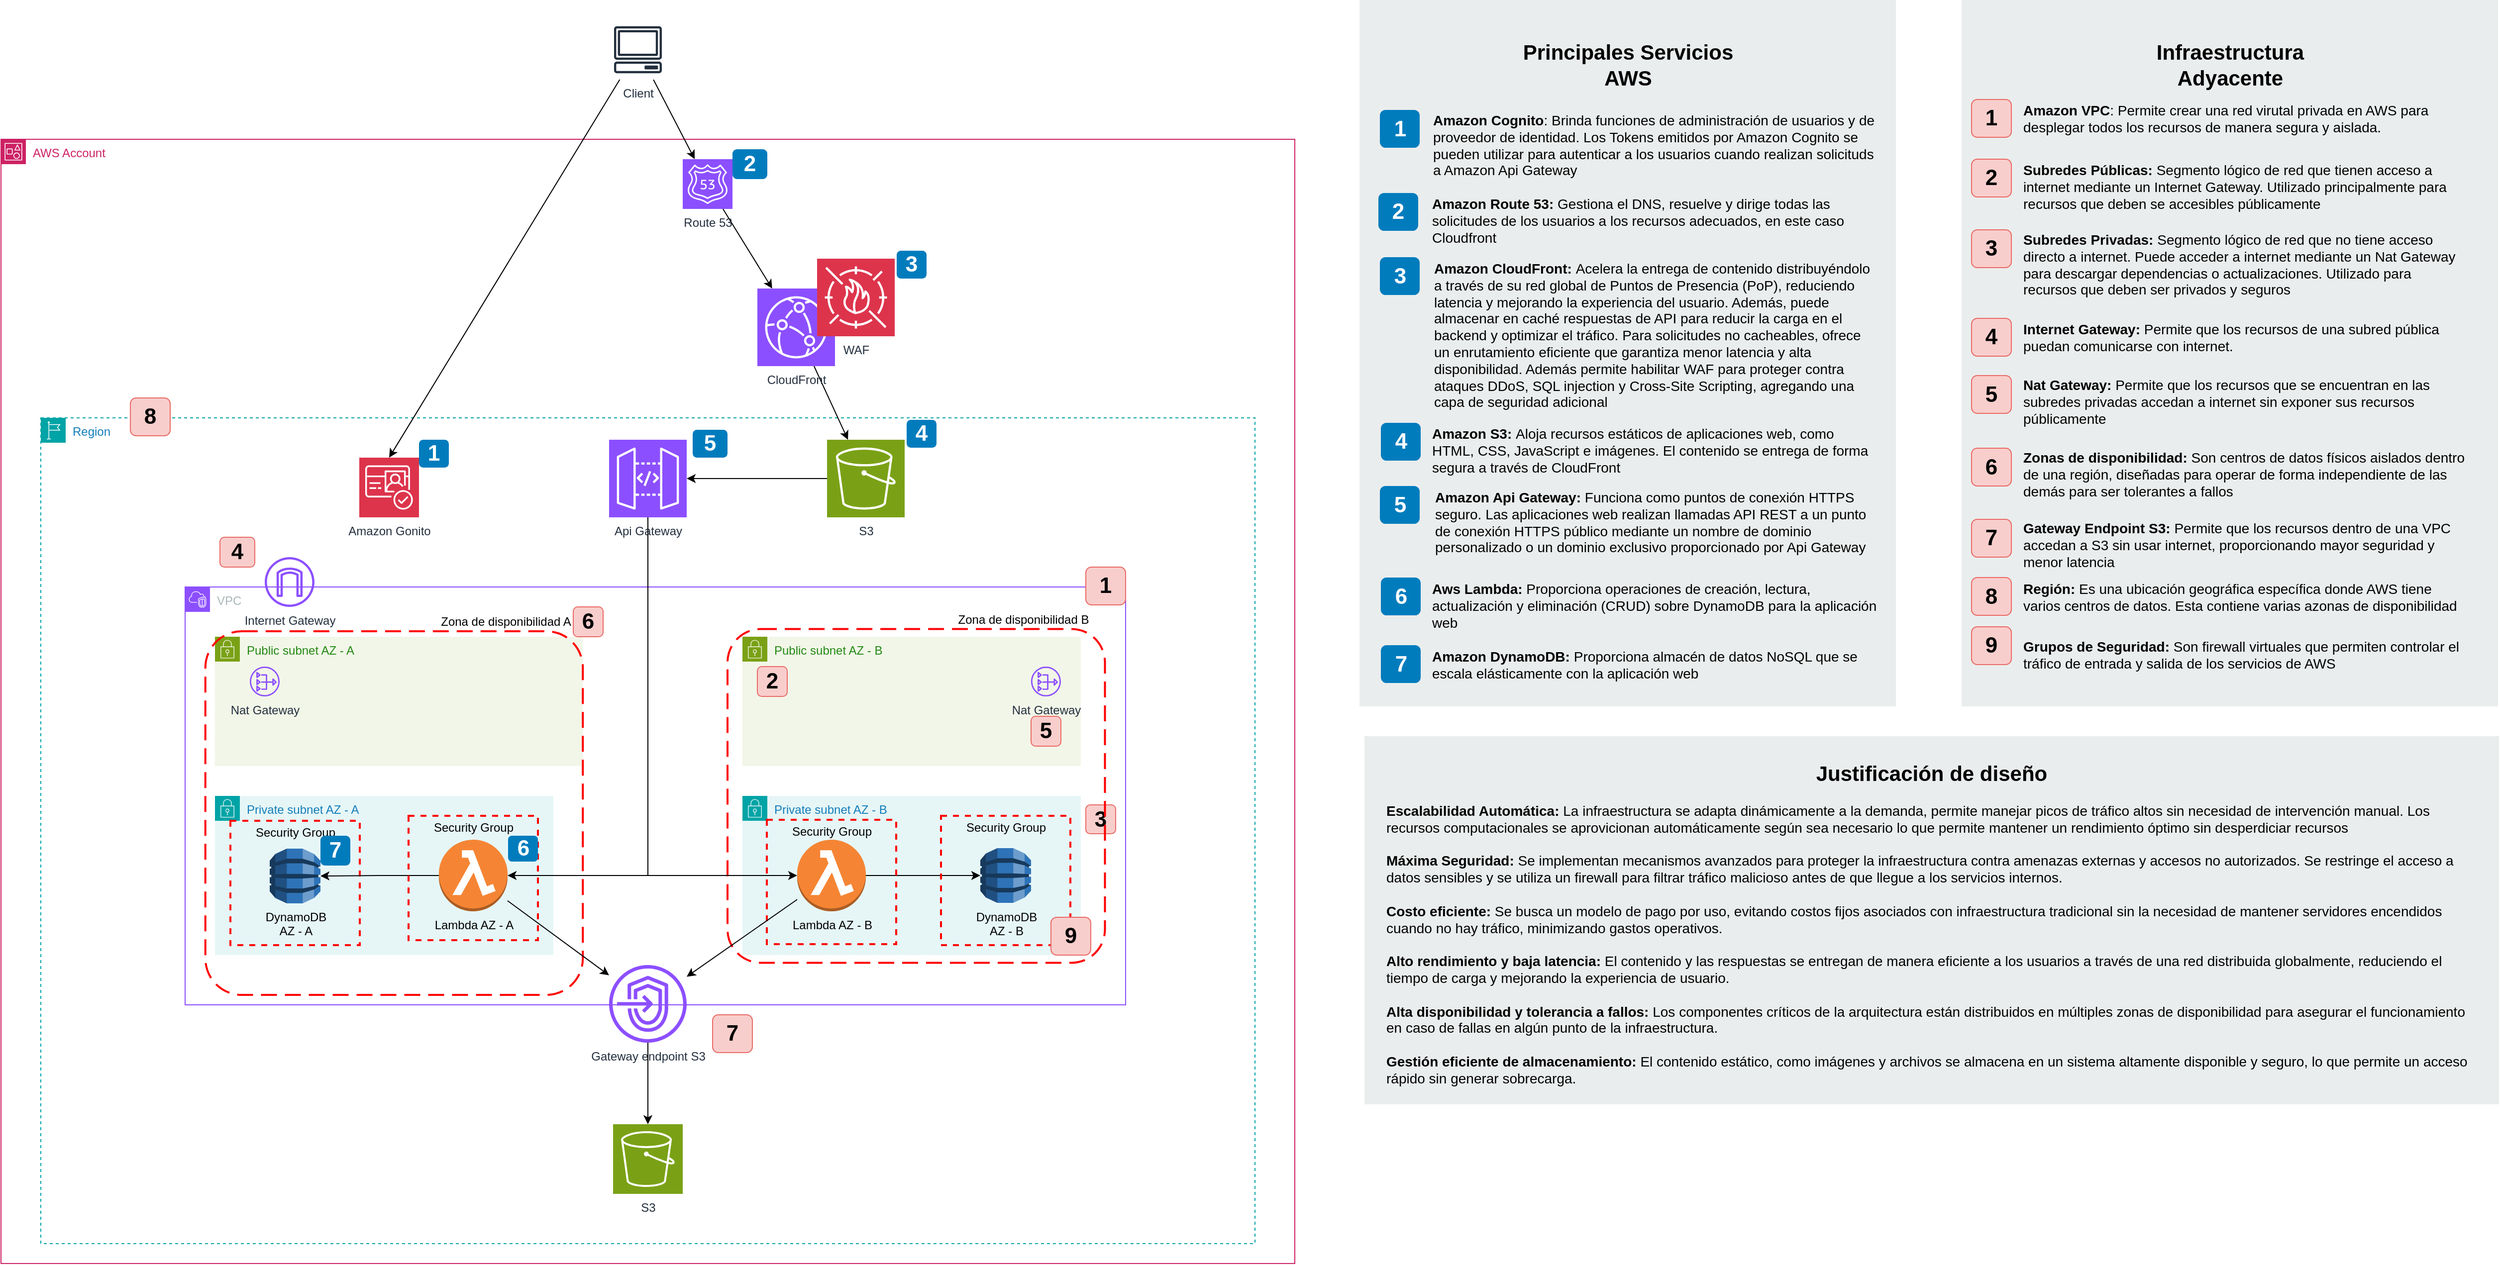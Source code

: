 <mxfile version="25.0.2">
  <diagram id="Ht1M8jgEwFfnCIfOTk4-" name="Arquitectura serveless">
    <mxGraphModel dx="3776" dy="2347" grid="1" gridSize="10" guides="1" tooltips="1" connect="1" arrows="1" fold="1" page="1" pageScale="1" pageWidth="1169" pageHeight="827" math="0" shadow="0">
      <root>
        <mxCell id="0" />
        <mxCell id="1" parent="0" />
        <mxCell id="gTBGRwlLfULxjtQz87Wl-1" value="AWS Account" style="points=[[0,0],[0.25,0],[0.5,0],[0.75,0],[1,0],[1,0.25],[1,0.5],[1,0.75],[1,1],[0.75,1],[0.5,1],[0.25,1],[0,1],[0,0.75],[0,0.5],[0,0.25]];outlineConnect=0;gradientColor=none;html=1;whiteSpace=wrap;fontSize=12;fontStyle=0;container=1;pointerEvents=0;collapsible=0;recursiveResize=0;shape=mxgraph.aws4.group;grIcon=mxgraph.aws4.group_account;strokeColor=#CD2264;fillColor=none;verticalAlign=top;align=left;spacingLeft=30;fontColor=#CD2264;dashed=0;" parent="1" vertex="1">
          <mxGeometry x="-150" y="-270" width="1300" height="1130" as="geometry" />
        </mxCell>
        <mxCell id="gTBGRwlLfULxjtQz87Wl-15" value="Region" style="points=[[0,0],[0.25,0],[0.5,0],[0.75,0],[1,0],[1,0.25],[1,0.5],[1,0.75],[1,1],[0.75,1],[0.5,1],[0.25,1],[0,1],[0,0.75],[0,0.5],[0,0.25]];outlineConnect=0;gradientColor=none;html=1;whiteSpace=wrap;fontSize=12;fontStyle=0;container=1;pointerEvents=0;collapsible=0;recursiveResize=0;shape=mxgraph.aws4.group;grIcon=mxgraph.aws4.group_region;strokeColor=#00A4A6;fillColor=none;verticalAlign=top;align=left;spacingLeft=30;fontColor=#147EBA;dashed=1;" parent="gTBGRwlLfULxjtQz87Wl-1" vertex="1">
          <mxGeometry x="40" y="280" width="1220" height="830" as="geometry" />
        </mxCell>
        <mxCell id="gTBGRwlLfULxjtQz87Wl-13" value="Amazon Gonito" style="sketch=0;points=[[0,0,0],[0.25,0,0],[0.5,0,0],[0.75,0,0],[1,0,0],[0,1,0],[0.25,1,0],[0.5,1,0],[0.75,1,0],[1,1,0],[0,0.25,0],[0,0.5,0],[0,0.75,0],[1,0.25,0],[1,0.5,0],[1,0.75,0]];outlineConnect=0;fontColor=#232F3E;fillColor=#DD344C;strokeColor=#ffffff;dashed=0;verticalLabelPosition=bottom;verticalAlign=top;align=center;html=1;fontSize=12;fontStyle=0;aspect=fixed;shape=mxgraph.aws4.resourceIcon;resIcon=mxgraph.aws4.cognito;" parent="gTBGRwlLfULxjtQz87Wl-15" vertex="1">
          <mxGeometry x="320" y="40" width="60" height="60" as="geometry" />
        </mxCell>
        <mxCell id="gTBGRwlLfULxjtQz87Wl-22" style="edgeStyle=orthogonalEdgeStyle;rounded=0;orthogonalLoop=1;jettySize=auto;html=1;" parent="gTBGRwlLfULxjtQz87Wl-15" edge="1">
          <mxGeometry relative="1" as="geometry">
            <mxPoint x="420" y="325.5" as="sourcePoint" />
          </mxGeometry>
        </mxCell>
        <mxCell id="gTBGRwlLfULxjtQz87Wl-2" value="VPC" style="points=[[0,0],[0.25,0],[0.5,0],[0.75,0],[1,0],[1,0.25],[1,0.5],[1,0.75],[1,1],[0.75,1],[0.5,1],[0.25,1],[0,1],[0,0.75],[0,0.5],[0,0.25]];outlineConnect=0;gradientColor=none;html=1;whiteSpace=wrap;fontSize=12;fontStyle=0;container=1;pointerEvents=0;collapsible=0;recursiveResize=0;shape=mxgraph.aws4.group;grIcon=mxgraph.aws4.group_vpc2;strokeColor=#8C4FFF;fillColor=none;verticalAlign=top;align=left;spacingLeft=30;fontColor=#AAB7B8;dashed=0;" parent="gTBGRwlLfULxjtQz87Wl-15" vertex="1">
          <mxGeometry x="145" y="170" width="945" height="420" as="geometry" />
        </mxCell>
        <mxCell id="gTBGRwlLfULxjtQz87Wl-3" value="Public subnet AZ - A" style="points=[[0,0],[0.25,0],[0.5,0],[0.75,0],[1,0],[1,0.25],[1,0.5],[1,0.75],[1,1],[0.75,1],[0.5,1],[0.25,1],[0,1],[0,0.75],[0,0.5],[0,0.25]];outlineConnect=0;gradientColor=none;html=1;whiteSpace=wrap;fontSize=12;fontStyle=0;container=1;pointerEvents=0;collapsible=0;recursiveResize=0;shape=mxgraph.aws4.group;grIcon=mxgraph.aws4.group_security_group;grStroke=0;strokeColor=#7AA116;fillColor=#F2F6E8;verticalAlign=top;align=left;spacingLeft=30;fontColor=#248814;dashed=0;" parent="gTBGRwlLfULxjtQz87Wl-2" vertex="1">
          <mxGeometry x="30" y="50" width="369.62" height="130" as="geometry" />
        </mxCell>
        <mxCell id="9yNrwg1mJdlEHQpiUsS3-84" value="" style="rounded=1;arcSize=10;dashed=1;strokeColor=#ff0000;fillColor=none;gradientColor=none;dashPattern=8 4;strokeWidth=2;" parent="gTBGRwlLfULxjtQz87Wl-3" vertex="1">
          <mxGeometry x="-9.63" y="-5.5" width="379.25" height="365.5" as="geometry" />
        </mxCell>
        <mxCell id="9yNrwg1mJdlEHQpiUsS3-85" value="Zona de disponibilidad A" style="text;html=1;align=center;verticalAlign=middle;whiteSpace=wrap;rounded=0;" parent="gTBGRwlLfULxjtQz87Wl-3" vertex="1">
          <mxGeometry x="225" y="-30" width="135" height="30" as="geometry" />
        </mxCell>
        <mxCell id="gTBGRwlLfULxjtQz87Wl-8" value="Nat Gateway" style="sketch=0;outlineConnect=0;fontColor=#232F3E;gradientColor=none;fillColor=#8C4FFF;strokeColor=none;dashed=0;verticalLabelPosition=bottom;verticalAlign=top;align=center;html=1;fontSize=12;fontStyle=0;aspect=fixed;pointerEvents=1;shape=mxgraph.aws4.nat_gateway;" parent="gTBGRwlLfULxjtQz87Wl-3" vertex="1">
          <mxGeometry x="35" y="30" width="30" height="30" as="geometry" />
        </mxCell>
        <mxCell id="gTBGRwlLfULxjtQz87Wl-4" value="Private subnet AZ - A" style="points=[[0,0],[0.25,0],[0.5,0],[0.75,0],[1,0],[1,0.25],[1,0.5],[1,0.75],[1,1],[0.75,1],[0.5,1],[0.25,1],[0,1],[0,0.75],[0,0.5],[0,0.25]];outlineConnect=0;gradientColor=none;html=1;whiteSpace=wrap;fontSize=12;fontStyle=0;container=1;pointerEvents=0;collapsible=0;recursiveResize=0;shape=mxgraph.aws4.group;grIcon=mxgraph.aws4.group_security_group;grStroke=0;strokeColor=#00A4A6;fillColor=#E6F6F7;verticalAlign=top;align=left;spacingLeft=30;fontColor=#147EBA;dashed=0;" parent="gTBGRwlLfULxjtQz87Wl-2" vertex="1">
          <mxGeometry x="30" y="210" width="340" height="160" as="geometry" />
        </mxCell>
        <mxCell id="9yNrwg1mJdlEHQpiUsS3-36" value="Security Group" style="fontStyle=0;verticalAlign=top;align=center;spacingTop=-2;fillColor=none;rounded=0;whiteSpace=wrap;html=1;strokeColor=#FF0000;strokeWidth=2;dashed=1;container=1;collapsible=0;expand=0;recursiveResize=0;" parent="gTBGRwlLfULxjtQz87Wl-4" vertex="1">
          <mxGeometry x="15.5" y="25" width="130" height="125" as="geometry" />
        </mxCell>
        <mxCell id="9yNrwg1mJdlEHQpiUsS3-34" value="DynamoDB&lt;br&gt;AZ - A" style="outlineConnect=0;dashed=0;verticalLabelPosition=bottom;verticalAlign=top;align=center;html=1;shape=mxgraph.aws3.dynamo_db;fillColor=#2E73B8;gradientColor=none;" parent="9yNrwg1mJdlEHQpiUsS3-36" vertex="1">
          <mxGeometry x="39.5" y="28" width="51" height="55" as="geometry" />
        </mxCell>
        <mxCell id="9yNrwg1mJdlEHQpiUsS3-58" value="7" style="rounded=1;whiteSpace=wrap;html=1;fillColor=#007CBD;strokeColor=none;fontColor=#FFFFFF;fontStyle=1;fontSize=22;labelBackgroundColor=none;" parent="9yNrwg1mJdlEHQpiUsS3-36" vertex="1">
          <mxGeometry x="90.5" y="15" width="30" height="30" as="geometry" />
        </mxCell>
        <mxCell id="9yNrwg1mJdlEHQpiUsS3-41" style="edgeStyle=orthogonalEdgeStyle;rounded=0;orthogonalLoop=1;jettySize=auto;html=1;exitX=0;exitY=0.5;exitDx=0;exitDy=0;exitPerimeter=0;" parent="gTBGRwlLfULxjtQz87Wl-4" source="9yNrwg1mJdlEHQpiUsS3-30" target="9yNrwg1mJdlEHQpiUsS3-34" edge="1">
          <mxGeometry relative="1" as="geometry" />
        </mxCell>
        <mxCell id="9yNrwg1mJdlEHQpiUsS3-37" value="Security Group" style="fontStyle=0;verticalAlign=top;align=center;spacingTop=-2;fillColor=none;rounded=0;whiteSpace=wrap;html=1;strokeColor=#FF0000;strokeWidth=2;dashed=1;container=1;collapsible=0;expand=0;recursiveResize=0;" parent="gTBGRwlLfULxjtQz87Wl-4" vertex="1">
          <mxGeometry x="194.5" y="20" width="130" height="125" as="geometry" />
        </mxCell>
        <mxCell id="9yNrwg1mJdlEHQpiUsS3-57" value="6" style="rounded=1;whiteSpace=wrap;html=1;fillColor=#007CBD;strokeColor=none;fontColor=#FFFFFF;fontStyle=1;fontSize=22;labelBackgroundColor=none;" parent="9yNrwg1mJdlEHQpiUsS3-37" vertex="1">
          <mxGeometry x="100" y="20" width="30" height="26" as="geometry" />
        </mxCell>
        <mxCell id="9yNrwg1mJdlEHQpiUsS3-30" value="Lambda AZ - A" style="outlineConnect=0;dashed=0;verticalLabelPosition=bottom;verticalAlign=top;align=center;html=1;shape=mxgraph.aws3.lambda_function;fillColor=#F58534;gradientColor=none;" parent="gTBGRwlLfULxjtQz87Wl-4" vertex="1">
          <mxGeometry x="225" y="44" width="69" height="72" as="geometry" />
        </mxCell>
        <mxCell id="9yNrwg1mJdlEHQpiUsS3-64" value="1" style="rounded=1;whiteSpace=wrap;html=1;fillColor=#f8cecc;strokeColor=#EA6B66;fontStyle=1;fontSize=22;labelBackgroundColor=none;" parent="gTBGRwlLfULxjtQz87Wl-2" vertex="1">
          <mxGeometry x="905" y="-20" width="40" height="38" as="geometry" />
        </mxCell>
        <mxCell id="9yNrwg1mJdlEHQpiUsS3-80" value="3" style="rounded=1;whiteSpace=wrap;html=1;fillColor=#f8cecc;strokeColor=#EA6B66;fontStyle=1;fontSize=22;labelBackgroundColor=none;" parent="gTBGRwlLfULxjtQz87Wl-2" vertex="1">
          <mxGeometry x="905" y="219" width="30" height="29" as="geometry" />
        </mxCell>
        <mxCell id="9yNrwg1mJdlEHQpiUsS3-86" value="" style="rounded=1;arcSize=10;dashed=1;strokeColor=#ff0000;fillColor=none;gradientColor=none;dashPattern=8 4;strokeWidth=2;" parent="gTBGRwlLfULxjtQz87Wl-2" vertex="1">
          <mxGeometry x="545" y="42.25" width="379.25" height="335.5" as="geometry" />
        </mxCell>
        <mxCell id="9yNrwg1mJdlEHQpiUsS3-88" value="Zona de disponibilidad B" style="text;html=1;align=center;verticalAlign=middle;whiteSpace=wrap;rounded=0;" parent="gTBGRwlLfULxjtQz87Wl-2" vertex="1">
          <mxGeometry x="775" y="18" width="135" height="30" as="geometry" />
        </mxCell>
        <mxCell id="9yNrwg1mJdlEHQpiUsS3-83" value="6" style="rounded=1;whiteSpace=wrap;html=1;fillColor=#f8cecc;strokeColor=#EA6B66;fontStyle=1;fontSize=22;labelBackgroundColor=none;" parent="gTBGRwlLfULxjtQz87Wl-2" vertex="1">
          <mxGeometry x="390" y="20" width="30" height="30" as="geometry" />
        </mxCell>
        <mxCell id="gTBGRwlLfULxjtQz87Wl-5" value="Public subnet AZ - B&amp;nbsp;" style="points=[[0,0],[0.25,0],[0.5,0],[0.75,0],[1,0],[1,0.25],[1,0.5],[1,0.75],[1,1],[0.75,1],[0.5,1],[0.25,1],[0,1],[0,0.75],[0,0.5],[0,0.25]];outlineConnect=0;gradientColor=none;html=1;whiteSpace=wrap;fontSize=12;fontStyle=0;container=1;pointerEvents=0;collapsible=0;recursiveResize=0;shape=mxgraph.aws4.group;grIcon=mxgraph.aws4.group_security_group;grStroke=0;strokeColor=#7AA116;fillColor=#F2F6E8;verticalAlign=top;align=left;spacingLeft=30;fontColor=#248814;dashed=0;" parent="gTBGRwlLfULxjtQz87Wl-15" vertex="1">
          <mxGeometry x="705" y="220" width="340" height="130" as="geometry" />
        </mxCell>
        <mxCell id="gTBGRwlLfULxjtQz87Wl-9" value="Nat Gateway" style="sketch=0;outlineConnect=0;fontColor=#232F3E;gradientColor=none;fillColor=#8C4FFF;strokeColor=none;dashed=0;verticalLabelPosition=bottom;verticalAlign=top;align=center;html=1;fontSize=12;fontStyle=0;aspect=fixed;pointerEvents=1;shape=mxgraph.aws4.nat_gateway;" parent="gTBGRwlLfULxjtQz87Wl-5" vertex="1">
          <mxGeometry x="290" y="30" width="30" height="30" as="geometry" />
        </mxCell>
        <mxCell id="9yNrwg1mJdlEHQpiUsS3-79" value="2" style="rounded=1;whiteSpace=wrap;html=1;fillColor=#f8cecc;strokeColor=#EA6B66;fontStyle=1;fontSize=22;labelBackgroundColor=none;" parent="gTBGRwlLfULxjtQz87Wl-5" vertex="1">
          <mxGeometry x="15" y="30" width="30" height="30" as="geometry" />
        </mxCell>
        <mxCell id="9yNrwg1mJdlEHQpiUsS3-82" value="5" style="rounded=1;whiteSpace=wrap;html=1;fillColor=#f8cecc;strokeColor=#EA6B66;fontStyle=1;fontSize=22;labelBackgroundColor=none;" parent="gTBGRwlLfULxjtQz87Wl-5" vertex="1">
          <mxGeometry x="290" y="80" width="30" height="30" as="geometry" />
        </mxCell>
        <mxCell id="gTBGRwlLfULxjtQz87Wl-10" value="Internet Gateway" style="sketch=0;outlineConnect=0;fontColor=#232F3E;gradientColor=none;fillColor=#8C4FFF;strokeColor=none;dashed=0;verticalLabelPosition=bottom;verticalAlign=top;align=center;html=1;fontSize=12;fontStyle=0;aspect=fixed;pointerEvents=1;shape=mxgraph.aws4.internet_gateway;" parent="gTBGRwlLfULxjtQz87Wl-15" vertex="1">
          <mxGeometry x="225" y="140" width="50" height="50" as="geometry" />
        </mxCell>
        <mxCell id="gTBGRwlLfULxjtQz87Wl-6" value="Private subnet AZ - B" style="points=[[0,0],[0.25,0],[0.5,0],[0.75,0],[1,0],[1,0.25],[1,0.5],[1,0.75],[1,1],[0.75,1],[0.5,1],[0.25,1],[0,1],[0,0.75],[0,0.5],[0,0.25]];outlineConnect=0;gradientColor=none;html=1;whiteSpace=wrap;fontSize=12;fontStyle=0;container=1;pointerEvents=0;collapsible=0;recursiveResize=0;shape=mxgraph.aws4.group;grIcon=mxgraph.aws4.group_security_group;grStroke=0;strokeColor=#00A4A6;fillColor=#E6F6F7;verticalAlign=top;align=left;spacingLeft=30;fontColor=#147EBA;dashed=0;" parent="gTBGRwlLfULxjtQz87Wl-15" vertex="1">
          <mxGeometry x="705" y="380" width="340" height="160" as="geometry" />
        </mxCell>
        <mxCell id="9yNrwg1mJdlEHQpiUsS3-42" style="edgeStyle=orthogonalEdgeStyle;rounded=0;orthogonalLoop=1;jettySize=auto;html=1;exitX=1;exitY=0.5;exitDx=0;exitDy=0;exitPerimeter=0;" parent="gTBGRwlLfULxjtQz87Wl-6" source="9yNrwg1mJdlEHQpiUsS3-31" target="9yNrwg1mJdlEHQpiUsS3-35" edge="1">
          <mxGeometry relative="1" as="geometry" />
        </mxCell>
        <mxCell id="9yNrwg1mJdlEHQpiUsS3-38" value="Security Group" style="fontStyle=0;verticalAlign=top;align=center;spacingTop=-2;fillColor=none;rounded=0;whiteSpace=wrap;html=1;strokeColor=#FF0000;strokeWidth=2;dashed=1;container=1;collapsible=0;expand=0;recursiveResize=0;" parent="gTBGRwlLfULxjtQz87Wl-6" vertex="1">
          <mxGeometry x="24.5" y="24" width="130" height="125" as="geometry" />
        </mxCell>
        <mxCell id="9yNrwg1mJdlEHQpiUsS3-39" value="Security Group" style="fontStyle=0;verticalAlign=top;align=center;spacingTop=-2;fillColor=none;rounded=0;whiteSpace=wrap;html=1;strokeColor=#FF0000;strokeWidth=2;dashed=1;container=1;collapsible=0;expand=0;recursiveResize=0;" parent="gTBGRwlLfULxjtQz87Wl-6" vertex="1">
          <mxGeometry x="199.5" y="20" width="130" height="130" as="geometry" />
        </mxCell>
        <mxCell id="9yNrwg1mJdlEHQpiUsS3-35" value="DynamoDB&lt;br&gt;AZ - B" style="outlineConnect=0;dashed=0;verticalLabelPosition=bottom;verticalAlign=top;align=center;html=1;shape=mxgraph.aws3.dynamo_db;fillColor=#2E73B8;gradientColor=none;" parent="9yNrwg1mJdlEHQpiUsS3-39" vertex="1">
          <mxGeometry x="39.5" y="32.5" width="51" height="55" as="geometry" />
        </mxCell>
        <mxCell id="9yNrwg1mJdlEHQpiUsS3-93" value="9" style="rounded=1;whiteSpace=wrap;html=1;fillColor=#f8cecc;strokeColor=#EA6B66;fontStyle=1;fontSize=22;labelBackgroundColor=none;" parent="9yNrwg1mJdlEHQpiUsS3-39" vertex="1">
          <mxGeometry x="110.5" y="102" width="40" height="38" as="geometry" />
        </mxCell>
        <mxCell id="9yNrwg1mJdlEHQpiUsS3-31" value="Lambda AZ - B" style="outlineConnect=0;dashed=0;verticalLabelPosition=bottom;verticalAlign=top;align=center;html=1;shape=mxgraph.aws3.lambda_function;fillColor=#F58534;gradientColor=none;" parent="gTBGRwlLfULxjtQz87Wl-6" vertex="1">
          <mxGeometry x="55" y="44" width="69" height="72" as="geometry" />
        </mxCell>
        <mxCell id="9yNrwg1mJdlEHQpiUsS3-27" value="S3" style="sketch=0;points=[[0,0,0],[0.25,0,0],[0.5,0,0],[0.75,0,0],[1,0,0],[0,1,0],[0.25,1,0],[0.5,1,0],[0.75,1,0],[1,1,0],[0,0.25,0],[0,0.5,0],[0,0.75,0],[1,0.25,0],[1,0.5,0],[1,0.75,0]];outlineConnect=0;fontColor=#232F3E;fillColor=#7AA116;strokeColor=#ffffff;dashed=0;verticalLabelPosition=bottom;verticalAlign=top;align=center;html=1;fontSize=12;fontStyle=0;aspect=fixed;shape=mxgraph.aws4.resourceIcon;resIcon=mxgraph.aws4.s3;" parent="gTBGRwlLfULxjtQz87Wl-15" vertex="1">
          <mxGeometry x="790" y="22" width="78" height="78" as="geometry" />
        </mxCell>
        <mxCell id="9yNrwg1mJdlEHQpiUsS3-32" style="edgeStyle=orthogonalEdgeStyle;rounded=0;orthogonalLoop=1;jettySize=auto;html=1;" parent="gTBGRwlLfULxjtQz87Wl-15" source="9yNrwg1mJdlEHQpiUsS3-29" target="9yNrwg1mJdlEHQpiUsS3-30" edge="1">
          <mxGeometry relative="1" as="geometry">
            <Array as="points">
              <mxPoint x="610" y="460" />
            </Array>
          </mxGeometry>
        </mxCell>
        <mxCell id="9yNrwg1mJdlEHQpiUsS3-29" value="Api Gateway" style="sketch=0;points=[[0,0,0],[0.25,0,0],[0.5,0,0],[0.75,0,0],[1,0,0],[0,1,0],[0.25,1,0],[0.5,1,0],[0.75,1,0],[1,1,0],[0,0.25,0],[0,0.5,0],[0,0.75,0],[1,0.25,0],[1,0.5,0],[1,0.75,0]];outlineConnect=0;fontColor=#232F3E;fillColor=#8C4FFF;strokeColor=#ffffff;dashed=0;verticalLabelPosition=bottom;verticalAlign=top;align=center;html=1;fontSize=12;fontStyle=0;aspect=fixed;shape=mxgraph.aws4.resourceIcon;resIcon=mxgraph.aws4.api_gateway;" parent="gTBGRwlLfULxjtQz87Wl-15" vertex="1">
          <mxGeometry x="571" y="22" width="78" height="78" as="geometry" />
        </mxCell>
        <mxCell id="9yNrwg1mJdlEHQpiUsS3-33" style="edgeStyle=orthogonalEdgeStyle;rounded=0;orthogonalLoop=1;jettySize=auto;html=1;entryX=0;entryY=0.5;entryDx=0;entryDy=0;entryPerimeter=0;" parent="gTBGRwlLfULxjtQz87Wl-15" source="9yNrwg1mJdlEHQpiUsS3-29" target="9yNrwg1mJdlEHQpiUsS3-31" edge="1">
          <mxGeometry relative="1" as="geometry">
            <Array as="points">
              <mxPoint x="610" y="460" />
            </Array>
          </mxGeometry>
        </mxCell>
        <mxCell id="9yNrwg1mJdlEHQpiUsS3-43" style="edgeStyle=orthogonalEdgeStyle;rounded=0;orthogonalLoop=1;jettySize=auto;html=1;entryX=1;entryY=0.5;entryDx=0;entryDy=0;entryPerimeter=0;" parent="gTBGRwlLfULxjtQz87Wl-15" source="9yNrwg1mJdlEHQpiUsS3-27" target="9yNrwg1mJdlEHQpiUsS3-29" edge="1">
          <mxGeometry relative="1" as="geometry" />
        </mxCell>
        <mxCell id="9yNrwg1mJdlEHQpiUsS3-44" value="S3" style="sketch=0;points=[[0,0,0],[0.25,0,0],[0.5,0,0],[0.75,0,0],[1,0,0],[0,1,0],[0.25,1,0],[0.5,1,0],[0.75,1,0],[1,1,0],[0,0.25,0],[0,0.5,0],[0,0.75,0],[1,0.25,0],[1,0.5,0],[1,0.75,0]];outlineConnect=0;fontColor=#232F3E;fillColor=#7AA116;strokeColor=#ffffff;dashed=0;verticalLabelPosition=bottom;verticalAlign=top;align=center;html=1;fontSize=12;fontStyle=0;aspect=fixed;shape=mxgraph.aws4.resourceIcon;resIcon=mxgraph.aws4.s3;" parent="gTBGRwlLfULxjtQz87Wl-15" vertex="1">
          <mxGeometry x="575" y="710" width="70" height="70" as="geometry" />
        </mxCell>
        <mxCell id="9yNrwg1mJdlEHQpiUsS3-46" value="Gateway endpoint S3" style="sketch=0;outlineConnect=0;fontColor=#232F3E;gradientColor=none;fillColor=#8C4FFF;strokeColor=none;dashed=0;verticalLabelPosition=bottom;verticalAlign=top;align=center;html=1;fontSize=12;fontStyle=0;aspect=fixed;pointerEvents=1;shape=mxgraph.aws4.endpoints;" parent="gTBGRwlLfULxjtQz87Wl-15" vertex="1">
          <mxGeometry x="571" y="550" width="78" height="78" as="geometry" />
        </mxCell>
        <mxCell id="9yNrwg1mJdlEHQpiUsS3-48" style="edgeStyle=orthogonalEdgeStyle;rounded=0;orthogonalLoop=1;jettySize=auto;html=1;entryX=0.5;entryY=0;entryDx=0;entryDy=0;entryPerimeter=0;" parent="gTBGRwlLfULxjtQz87Wl-15" source="9yNrwg1mJdlEHQpiUsS3-46" target="9yNrwg1mJdlEHQpiUsS3-44" edge="1">
          <mxGeometry relative="1" as="geometry" />
        </mxCell>
        <mxCell id="9yNrwg1mJdlEHQpiUsS3-49" style="rounded=0;orthogonalLoop=1;jettySize=auto;html=1;" parent="gTBGRwlLfULxjtQz87Wl-15" source="9yNrwg1mJdlEHQpiUsS3-30" target="9yNrwg1mJdlEHQpiUsS3-46" edge="1">
          <mxGeometry relative="1" as="geometry" />
        </mxCell>
        <mxCell id="9yNrwg1mJdlEHQpiUsS3-50" style="rounded=0;orthogonalLoop=1;jettySize=auto;html=1;" parent="gTBGRwlLfULxjtQz87Wl-15" source="9yNrwg1mJdlEHQpiUsS3-31" target="9yNrwg1mJdlEHQpiUsS3-46" edge="1">
          <mxGeometry relative="1" as="geometry" />
        </mxCell>
        <mxCell id="9yNrwg1mJdlEHQpiUsS3-52" value="1" style="rounded=1;whiteSpace=wrap;html=1;fillColor=#007CBD;strokeColor=none;fontColor=#FFFFFF;fontStyle=1;fontSize=22;labelBackgroundColor=none;" parent="gTBGRwlLfULxjtQz87Wl-15" vertex="1">
          <mxGeometry x="380" y="22" width="30" height="28" as="geometry" />
        </mxCell>
        <mxCell id="9yNrwg1mJdlEHQpiUsS3-55" value="4" style="rounded=1;whiteSpace=wrap;html=1;fillColor=#007CBD;strokeColor=none;fontColor=#FFFFFF;fontStyle=1;fontSize=22;labelBackgroundColor=none;" parent="gTBGRwlLfULxjtQz87Wl-15" vertex="1">
          <mxGeometry x="870" y="2" width="30" height="28" as="geometry" />
        </mxCell>
        <mxCell id="9yNrwg1mJdlEHQpiUsS3-56" value="5" style="rounded=1;whiteSpace=wrap;html=1;fillColor=#007CBD;strokeColor=none;fontColor=#FFFFFF;fontStyle=1;fontSize=22;labelBackgroundColor=none;" parent="gTBGRwlLfULxjtQz87Wl-15" vertex="1">
          <mxGeometry x="655" y="12" width="35" height="28" as="geometry" />
        </mxCell>
        <mxCell id="9yNrwg1mJdlEHQpiUsS3-81" value="4" style="rounded=1;whiteSpace=wrap;html=1;fillColor=#f8cecc;strokeColor=#EA6B66;fontStyle=1;fontSize=22;labelBackgroundColor=none;" parent="gTBGRwlLfULxjtQz87Wl-15" vertex="1">
          <mxGeometry x="180" y="120" width="35" height="30" as="geometry" />
        </mxCell>
        <mxCell id="9yNrwg1mJdlEHQpiUsS3-89" value="7" style="rounded=1;whiteSpace=wrap;html=1;fillColor=#f8cecc;strokeColor=#EA6B66;fontStyle=1;fontSize=22;labelBackgroundColor=none;" parent="gTBGRwlLfULxjtQz87Wl-15" vertex="1">
          <mxGeometry x="675" y="600" width="40" height="38" as="geometry" />
        </mxCell>
        <mxCell id="9yNrwg1mJdlEHQpiUsS3-26" style="rounded=0;orthogonalLoop=1;jettySize=auto;html=1;" parent="gTBGRwlLfULxjtQz87Wl-1" source="9yNrwg1mJdlEHQpiUsS3-22" target="9yNrwg1mJdlEHQpiUsS3-25" edge="1">
          <mxGeometry relative="1" as="geometry" />
        </mxCell>
        <mxCell id="9yNrwg1mJdlEHQpiUsS3-22" value="Route 53" style="sketch=0;points=[[0,0,0],[0.25,0,0],[0.5,0,0],[0.75,0,0],[1,0,0],[0,1,0],[0.25,1,0],[0.5,1,0],[0.75,1,0],[1,1,0],[0,0.25,0],[0,0.5,0],[0,0.75,0],[1,0.25,0],[1,0.5,0],[1,0.75,0]];outlineConnect=0;fontColor=#232F3E;fillColor=#8C4FFF;strokeColor=#ffffff;dashed=0;verticalLabelPosition=bottom;verticalAlign=top;align=center;html=1;fontSize=12;fontStyle=0;aspect=fixed;shape=mxgraph.aws4.resourceIcon;resIcon=mxgraph.aws4.route_53;" parent="gTBGRwlLfULxjtQz87Wl-1" vertex="1">
          <mxGeometry x="685" y="20" width="50" height="50" as="geometry" />
        </mxCell>
        <mxCell id="9yNrwg1mJdlEHQpiUsS3-28" style="rounded=0;orthogonalLoop=1;jettySize=auto;html=1;" parent="gTBGRwlLfULxjtQz87Wl-1" source="9yNrwg1mJdlEHQpiUsS3-25" target="9yNrwg1mJdlEHQpiUsS3-27" edge="1">
          <mxGeometry relative="1" as="geometry" />
        </mxCell>
        <mxCell id="9yNrwg1mJdlEHQpiUsS3-25" value="CloudFront&lt;div&gt;&lt;br&gt;&lt;/div&gt;" style="sketch=0;points=[[0,0,0],[0.25,0,0],[0.5,0,0],[0.75,0,0],[1,0,0],[0,1,0],[0.25,1,0],[0.5,1,0],[0.75,1,0],[1,1,0],[0,0.25,0],[0,0.5,0],[0,0.75,0],[1,0.25,0],[1,0.5,0],[1,0.75,0]];outlineConnect=0;fontColor=#232F3E;fillColor=#8C4FFF;strokeColor=#ffffff;dashed=0;verticalLabelPosition=bottom;verticalAlign=top;align=center;html=1;fontSize=12;fontStyle=0;aspect=fixed;shape=mxgraph.aws4.resourceIcon;resIcon=mxgraph.aws4.cloudfront;" parent="gTBGRwlLfULxjtQz87Wl-1" vertex="1">
          <mxGeometry x="760" y="150" width="78" height="78" as="geometry" />
        </mxCell>
        <mxCell id="9yNrwg1mJdlEHQpiUsS3-51" value="WAF&lt;div&gt;&lt;br&gt;&lt;/div&gt;" style="sketch=0;points=[[0,0,0],[0.25,0,0],[0.5,0,0],[0.75,0,0],[1,0,0],[0,1,0],[0.25,1,0],[0.5,1,0],[0.75,1,0],[1,1,0],[0,0.25,0],[0,0.5,0],[0,0.75,0],[1,0.25,0],[1,0.5,0],[1,0.75,0]];outlineConnect=0;fontColor=#232F3E;fillColor=#DD344C;strokeColor=#ffffff;dashed=0;verticalLabelPosition=bottom;verticalAlign=top;align=center;html=1;fontSize=12;fontStyle=0;aspect=fixed;shape=mxgraph.aws4.resourceIcon;resIcon=mxgraph.aws4.waf;" parent="gTBGRwlLfULxjtQz87Wl-1" vertex="1">
          <mxGeometry x="820" y="120" width="78" height="78" as="geometry" />
        </mxCell>
        <mxCell id="9yNrwg1mJdlEHQpiUsS3-53" value="2" style="rounded=1;whiteSpace=wrap;html=1;fillColor=#007CBD;strokeColor=none;fontColor=#FFFFFF;fontStyle=1;fontSize=22;labelBackgroundColor=none;" parent="gTBGRwlLfULxjtQz87Wl-1" vertex="1">
          <mxGeometry x="735" y="10" width="35" height="30" as="geometry" />
        </mxCell>
        <mxCell id="9yNrwg1mJdlEHQpiUsS3-54" value="3" style="rounded=1;whiteSpace=wrap;html=1;fillColor=#007CBD;strokeColor=none;fontColor=#FFFFFF;fontStyle=1;fontSize=22;labelBackgroundColor=none;" parent="gTBGRwlLfULxjtQz87Wl-1" vertex="1">
          <mxGeometry x="900" y="112" width="30" height="28" as="geometry" />
        </mxCell>
        <mxCell id="9yNrwg1mJdlEHQpiUsS3-90" value="8" style="rounded=1;whiteSpace=wrap;html=1;fillColor=#f8cecc;strokeColor=#EA6B66;fontStyle=1;fontSize=22;labelBackgroundColor=none;" parent="gTBGRwlLfULxjtQz87Wl-1" vertex="1">
          <mxGeometry x="130" y="260" width="40" height="38" as="geometry" />
        </mxCell>
        <mxCell id="9yNrwg1mJdlEHQpiUsS3-23" style="rounded=0;orthogonalLoop=1;jettySize=auto;html=1;" parent="1" source="gTBGRwlLfULxjtQz87Wl-7" target="9yNrwg1mJdlEHQpiUsS3-22" edge="1">
          <mxGeometry relative="1" as="geometry" />
        </mxCell>
        <mxCell id="gTBGRwlLfULxjtQz87Wl-7" value="Client" style="sketch=0;outlineConnect=0;fontColor=#232F3E;gradientColor=none;strokeColor=#232F3E;fillColor=#ffffff;dashed=0;verticalLabelPosition=bottom;verticalAlign=top;align=center;html=1;fontSize=12;fontStyle=0;aspect=fixed;shape=mxgraph.aws4.resourceIcon;resIcon=mxgraph.aws4.client;" parent="1" vertex="1">
          <mxGeometry x="460" y="-390" width="60" height="60" as="geometry" />
        </mxCell>
        <mxCell id="gTBGRwlLfULxjtQz87Wl-14" style="rounded=0;orthogonalLoop=1;jettySize=auto;html=1;entryX=0.5;entryY=0;entryDx=0;entryDy=0;entryPerimeter=0;" parent="1" source="gTBGRwlLfULxjtQz87Wl-7" target="gTBGRwlLfULxjtQz87Wl-13" edge="1">
          <mxGeometry relative="1" as="geometry" />
        </mxCell>
        <mxCell id="9yNrwg1mJdlEHQpiUsS3-1" value="" style="rounded=0;whiteSpace=wrap;html=1;fillColor=#EAEDED;fontSize=22;fontColor=#FFFFFF;strokeColor=none;labelBackgroundColor=none;" parent="1" vertex="1">
          <mxGeometry x="1215" y="-410" width="539" height="710" as="geometry" />
        </mxCell>
        <mxCell id="9yNrwg1mJdlEHQpiUsS3-2" value="1" style="rounded=1;whiteSpace=wrap;html=1;fillColor=#007CBD;strokeColor=none;fontColor=#FFFFFF;fontStyle=1;fontSize=22;labelBackgroundColor=none;" parent="1" vertex="1">
          <mxGeometry x="1235.5" y="-299.5" width="40" height="38" as="geometry" />
        </mxCell>
        <mxCell id="9yNrwg1mJdlEHQpiUsS3-3" value="2" style="rounded=1;whiteSpace=wrap;html=1;fillColor=#007CBD;strokeColor=none;fontColor=#FFFFFF;fontStyle=1;fontSize=22;labelBackgroundColor=none;" parent="1" vertex="1">
          <mxGeometry x="1234" y="-216" width="40" height="38" as="geometry" />
        </mxCell>
        <mxCell id="9yNrwg1mJdlEHQpiUsS3-4" value="3" style="rounded=1;whiteSpace=wrap;html=1;fillColor=#007CBD;strokeColor=none;fontColor=#FFFFFF;fontStyle=1;fontSize=22;labelBackgroundColor=none;" parent="1" vertex="1">
          <mxGeometry x="1235.5" y="-151.5" width="40" height="38" as="geometry" />
        </mxCell>
        <mxCell id="9yNrwg1mJdlEHQpiUsS3-5" value="4" style="rounded=1;whiteSpace=wrap;html=1;fillColor=#007CBD;strokeColor=none;fontColor=#FFFFFF;fontStyle=1;fontSize=22;labelBackgroundColor=none;" parent="1" vertex="1">
          <mxGeometry x="1236.5" y="15" width="40" height="38" as="geometry" />
        </mxCell>
        <mxCell id="9yNrwg1mJdlEHQpiUsS3-6" value="5" style="rounded=1;whiteSpace=wrap;html=1;fillColor=#007CBD;strokeColor=none;fontColor=#FFFFFF;fontStyle=1;fontSize=22;labelBackgroundColor=none;" parent="1" vertex="1">
          <mxGeometry x="1235.5" y="78.5" width="40" height="38" as="geometry" />
        </mxCell>
        <mxCell id="9yNrwg1mJdlEHQpiUsS3-7" value="6" style="rounded=1;whiteSpace=wrap;html=1;fillColor=#007CBD;strokeColor=none;fontColor=#FFFFFF;fontStyle=1;fontSize=22;labelBackgroundColor=none;" parent="1" vertex="1">
          <mxGeometry x="1236.5" y="170.5" width="40" height="38" as="geometry" />
        </mxCell>
        <mxCell id="9yNrwg1mJdlEHQpiUsS3-8" value="7" style="rounded=1;whiteSpace=wrap;html=1;fillColor=#007CBD;strokeColor=none;fontColor=#FFFFFF;fontStyle=1;fontSize=22;labelBackgroundColor=none;" parent="1" vertex="1">
          <mxGeometry x="1236.5" y="238.5" width="40" height="38" as="geometry" />
        </mxCell>
        <mxCell id="9yNrwg1mJdlEHQpiUsS3-11" value="&lt;b&gt;Amazon Cognito&lt;/b&gt;: Brinda funciones de administración de usuarios y de proveedor de identidad. Los Tokens emitidos por Amazon Cognito se pueden utilizar para autenticar a los usuarios cuando realizan solicituds a Amazon Api Gateway" style="text;html=1;align=left;verticalAlign=top;spacingTop=-4;fontSize=14;labelBackgroundColor=none;whiteSpace=wrap;" parent="1" vertex="1">
          <mxGeometry x="1287" y="-300" width="449" height="78.5" as="geometry" />
        </mxCell>
        <mxCell id="9yNrwg1mJdlEHQpiUsS3-12" value="&lt;b&gt;Amazon Route 53: &lt;/b&gt;Gestiona el DNS, resuelve y dirige todas las solicitudes de los usuarios a los recursos adecuados, en este caso Cloudfront&amp;nbsp;" style="text;html=1;align=left;verticalAlign=top;spacingTop=-4;fontSize=14;labelBackgroundColor=none;whiteSpace=wrap;" parent="1" vertex="1">
          <mxGeometry x="1286" y="-216" width="450" height="64.5" as="geometry" />
        </mxCell>
        <mxCell id="9yNrwg1mJdlEHQpiUsS3-13" value="&lt;b&gt;Amazon CloudFront:&amp;nbsp;&lt;/b&gt;Acelera la entrega de contenido distribuyéndolo a través de su red global de Puntos de Presencia (PoP), reduciendo latencia y mejorando la experiencia del usuario. Además, puede almacenar en caché respuestas de API para reducir la carga en el backend y optimizar el tráfico. Para solicitudes no cacheables, ofrece un enrutamiento eficiente que garantiza menor latencia y alta disponibilidad. Además permite habilitar WAF para proteger contra ataques DDoS, SQL injection y Cross-Site Scripting, agregando una capa de seguridad adicional" style="text;html=1;align=left;verticalAlign=top;spacingTop=-4;fontSize=14;labelBackgroundColor=none;whiteSpace=wrap;" parent="1" vertex="1">
          <mxGeometry x="1287.5" y="-151.5" width="450" height="117" as="geometry" />
        </mxCell>
        <mxCell id="9yNrwg1mJdlEHQpiUsS3-14" value="&lt;b&gt;Amazon S3: &lt;/b&gt;Aloja recursos estáticos de aplicaciones web, como HTML, CSS, JavaScript e imágenes. El contenido se entrega de forma segura a través de CloudFront" style="text;html=1;align=left;verticalAlign=top;spacingTop=-4;fontSize=14;labelBackgroundColor=none;whiteSpace=wrap;" parent="1" vertex="1">
          <mxGeometry x="1286" y="15" width="450" height="63.5" as="geometry" />
        </mxCell>
        <mxCell id="9yNrwg1mJdlEHQpiUsS3-15" value="&lt;b&gt;Amazon Api Gateway: &lt;/b&gt;Funciona como puntos de conexión HTTPS seguro. Las aplicaciones web realizan llamadas API REST a un punto de conexión HTTPS público mediante un nombre de dominio personalizado o un dominio exclusivo proporcionado por Api Gateway" style="text;html=1;align=left;verticalAlign=top;spacingTop=-4;fontSize=14;labelBackgroundColor=none;whiteSpace=wrap;" parent="1" vertex="1">
          <mxGeometry x="1288.5" y="78.5" width="449" height="114" as="geometry" />
        </mxCell>
        <mxCell id="9yNrwg1mJdlEHQpiUsS3-16" value="&lt;b&gt;Aws Lambda: &lt;/b&gt;Proporciona operaciones de creación, lectura, actualización y eliminación (CRUD) sobre DynamoDB para la aplicación web" style="text;html=1;align=left;verticalAlign=top;spacingTop=-4;fontSize=14;labelBackgroundColor=none;whiteSpace=wrap;" parent="1" vertex="1">
          <mxGeometry x="1286" y="170.5" width="450" height="58" as="geometry" />
        </mxCell>
        <mxCell id="9yNrwg1mJdlEHQpiUsS3-17" value="&lt;b&gt;Amazon DynamoDB: &lt;/b&gt;Proporciona almacén de datos NoSQL que se escala elásticamente con la aplicación web" style="text;html=1;align=left;verticalAlign=top;spacingTop=-4;fontSize=14;labelBackgroundColor=none;whiteSpace=wrap;" parent="1" vertex="1">
          <mxGeometry x="1286" y="238.5" width="449" height="113" as="geometry" />
        </mxCell>
        <mxCell id="9yNrwg1mJdlEHQpiUsS3-59" value="" style="rounded=0;whiteSpace=wrap;html=1;fillColor=#EAEDED;fontSize=22;fontColor=#FFFFFF;strokeColor=none;labelBackgroundColor=none;" parent="1" vertex="1">
          <mxGeometry x="1820" y="-410" width="539" height="710" as="geometry" />
        </mxCell>
        <mxCell id="9yNrwg1mJdlEHQpiUsS3-60" value="Principales Servicios AWS" style="text;html=1;align=center;verticalAlign=middle;whiteSpace=wrap;rounded=0;fontStyle=1;fontSize=21;" parent="1" vertex="1">
          <mxGeometry x="1375.5" y="-360" width="218" height="30" as="geometry" />
        </mxCell>
        <mxCell id="9yNrwg1mJdlEHQpiUsS3-61" value="&lt;b&gt;Amazon VPC&lt;/b&gt;: Permite crear una red virutal privada en AWS para desplegar todos los recursos de manera segura y aislada." style="text;html=1;align=left;verticalAlign=top;spacingTop=-4;fontSize=14;labelBackgroundColor=none;whiteSpace=wrap;" parent="1" vertex="1">
          <mxGeometry x="1880" y="-310" width="449" height="78.5" as="geometry" />
        </mxCell>
        <mxCell id="9yNrwg1mJdlEHQpiUsS3-62" value="1" style="rounded=1;whiteSpace=wrap;html=1;fillColor=#f8cecc;strokeColor=#EA6B66;fontStyle=1;fontSize=22;labelBackgroundColor=none;" parent="1" vertex="1">
          <mxGeometry x="1830" y="-310" width="40" height="38" as="geometry" />
        </mxCell>
        <mxCell id="9yNrwg1mJdlEHQpiUsS3-63" value="Infraestructura Adyacente" style="text;html=1;align=center;verticalAlign=middle;whiteSpace=wrap;rounded=0;fontStyle=1;fontSize=21;" parent="1" vertex="1">
          <mxGeometry x="1980.5" y="-360" width="218" height="30" as="geometry" />
        </mxCell>
        <mxCell id="9yNrwg1mJdlEHQpiUsS3-65" value="&lt;b&gt;Subredes Públicas: &lt;/b&gt;Segmento lógico de red que tienen acceso a internet mediante un Internet Gateway. Utilizado principalmente para recursos que deben se accesibles públicamente" style="text;html=1;align=left;verticalAlign=top;spacingTop=-4;fontSize=14;labelBackgroundColor=none;whiteSpace=wrap;" parent="1" vertex="1">
          <mxGeometry x="1880" y="-250" width="449" height="40" as="geometry" />
        </mxCell>
        <mxCell id="9yNrwg1mJdlEHQpiUsS3-66" value="&lt;b&gt;Subredes Privadas: &lt;/b&gt;Segmento lógico de red que no tiene acceso directo a internet. Puede acceder a internet mediante un Nat Gateway para descargar dependencias o actualizaciones. Utilizado para recursos que deben ser privados y seguros" style="text;html=1;align=left;verticalAlign=top;spacingTop=-4;fontSize=14;labelBackgroundColor=none;whiteSpace=wrap;" parent="1" vertex="1">
          <mxGeometry x="1880" y="-180" width="449" height="40" as="geometry" />
        </mxCell>
        <mxCell id="9yNrwg1mJdlEHQpiUsS3-67" value="&lt;b&gt;Internet Gateway: &lt;/b&gt;Permite que los recursos de una subred pública puedan comunicarse con internet.&amp;nbsp;" style="text;html=1;align=left;verticalAlign=top;spacingTop=-4;fontSize=14;labelBackgroundColor=none;whiteSpace=wrap;" parent="1" vertex="1">
          <mxGeometry x="1880" y="-90" width="449" height="40" as="geometry" />
        </mxCell>
        <mxCell id="9yNrwg1mJdlEHQpiUsS3-68" value="&lt;b&gt;Nat Gateway: &lt;/b&gt;Permite que los recursos que se encuentran en las subredes privadas accedan a internet sin exponer sus recursos públicamente" style="text;html=1;align=left;verticalAlign=top;spacingTop=-4;fontSize=14;labelBackgroundColor=none;whiteSpace=wrap;" parent="1" vertex="1">
          <mxGeometry x="1880" y="-34.5" width="449" height="40" as="geometry" />
        </mxCell>
        <mxCell id="9yNrwg1mJdlEHQpiUsS3-69" value="&lt;b&gt;Zonas de disponibilidad: &lt;/b&gt;Son centros de datos físicos aislados dentro de una región, diseñadas para operar de forma independiente de las demás para ser tolerantes a fallos" style="text;html=1;align=left;verticalAlign=top;spacingTop=-4;fontSize=14;labelBackgroundColor=none;whiteSpace=wrap;" parent="1" vertex="1">
          <mxGeometry x="1880" y="38.5" width="449" height="40" as="geometry" />
        </mxCell>
        <mxCell id="9yNrwg1mJdlEHQpiUsS3-70" value="&lt;b&gt;Gateway Endpoint S3: &lt;/b&gt;Permite que los recursos dentro de una VPC accedan a S3 sin usar internet, proporcionando mayor seguridad y menor latencia" style="text;html=1;align=left;verticalAlign=top;spacingTop=-4;fontSize=14;labelBackgroundColor=none;whiteSpace=wrap;" parent="1" vertex="1">
          <mxGeometry x="1880" y="110" width="449" height="40" as="geometry" />
        </mxCell>
        <mxCell id="9yNrwg1mJdlEHQpiUsS3-71" value="&lt;b&gt;Región: &lt;/b&gt;Es una ubicación geográfica específica donde AWS tiene varios centros de datos. Esta contiene varias azonas de disponibilidad&amp;nbsp;" style="text;html=1;align=left;verticalAlign=top;spacingTop=-4;fontSize=14;labelBackgroundColor=none;whiteSpace=wrap;" parent="1" vertex="1">
          <mxGeometry x="1880" y="170.5" width="449" height="40" as="geometry" />
        </mxCell>
        <mxCell id="9yNrwg1mJdlEHQpiUsS3-72" value="2" style="rounded=1;whiteSpace=wrap;html=1;fillColor=#f8cecc;strokeColor=#EA6B66;fontStyle=1;fontSize=22;labelBackgroundColor=none;" parent="1" vertex="1">
          <mxGeometry x="1830" y="-250" width="40" height="38" as="geometry" />
        </mxCell>
        <mxCell id="9yNrwg1mJdlEHQpiUsS3-73" value="3" style="rounded=1;whiteSpace=wrap;html=1;fillColor=#f8cecc;strokeColor=#EA6B66;fontStyle=1;fontSize=22;labelBackgroundColor=none;" parent="1" vertex="1">
          <mxGeometry x="1830" y="-179" width="40" height="38" as="geometry" />
        </mxCell>
        <mxCell id="9yNrwg1mJdlEHQpiUsS3-74" value="4" style="rounded=1;whiteSpace=wrap;html=1;fillColor=#f8cecc;strokeColor=#EA6B66;fontStyle=1;fontSize=22;labelBackgroundColor=none;" parent="1" vertex="1">
          <mxGeometry x="1830" y="-90" width="40" height="38" as="geometry" />
        </mxCell>
        <mxCell id="9yNrwg1mJdlEHQpiUsS3-75" value="5" style="rounded=1;whiteSpace=wrap;html=1;fillColor=#f8cecc;strokeColor=#EA6B66;fontStyle=1;fontSize=22;labelBackgroundColor=none;" parent="1" vertex="1">
          <mxGeometry x="1830" y="-32.5" width="40" height="38" as="geometry" />
        </mxCell>
        <mxCell id="9yNrwg1mJdlEHQpiUsS3-76" value="6" style="rounded=1;whiteSpace=wrap;html=1;fillColor=#f8cecc;strokeColor=#EA6B66;fontStyle=1;fontSize=22;labelBackgroundColor=none;" parent="1" vertex="1">
          <mxGeometry x="1830" y="40.5" width="40" height="38" as="geometry" />
        </mxCell>
        <mxCell id="9yNrwg1mJdlEHQpiUsS3-77" value="7" style="rounded=1;whiteSpace=wrap;html=1;fillColor=#f8cecc;strokeColor=#EA6B66;fontStyle=1;fontSize=22;labelBackgroundColor=none;" parent="1" vertex="1">
          <mxGeometry x="1830" y="112" width="40" height="38" as="geometry" />
        </mxCell>
        <mxCell id="9yNrwg1mJdlEHQpiUsS3-78" value="8" style="rounded=1;whiteSpace=wrap;html=1;fillColor=#f8cecc;strokeColor=#EA6B66;fontStyle=1;fontSize=22;labelBackgroundColor=none;" parent="1" vertex="1">
          <mxGeometry x="1830" y="170.5" width="40" height="38" as="geometry" />
        </mxCell>
        <mxCell id="9yNrwg1mJdlEHQpiUsS3-91" value="9" style="rounded=1;whiteSpace=wrap;html=1;fillColor=#f8cecc;strokeColor=#EA6B66;fontStyle=1;fontSize=22;labelBackgroundColor=none;" parent="1" vertex="1">
          <mxGeometry x="1830" y="220" width="40" height="38" as="geometry" />
        </mxCell>
        <mxCell id="9yNrwg1mJdlEHQpiUsS3-92" value="&lt;b&gt;Grupos de Seguridad: &lt;/b&gt;Son firewall virtuales que permiten controlar el tráfico de entrada y salida de los servicios de AWS" style="text;html=1;align=left;verticalAlign=top;spacingTop=-4;fontSize=14;labelBackgroundColor=none;whiteSpace=wrap;" parent="1" vertex="1">
          <mxGeometry x="1880" y="228.5" width="449" height="40" as="geometry" />
        </mxCell>
        <mxCell id="9yNrwg1mJdlEHQpiUsS3-94" value="" style="rounded=0;whiteSpace=wrap;html=1;fillColor=#EAEDED;fontSize=22;fontColor=#FFFFFF;strokeColor=none;labelBackgroundColor=none;" parent="1" vertex="1">
          <mxGeometry x="1220" y="330" width="1140" height="370" as="geometry" />
        </mxCell>
        <mxCell id="9yNrwg1mJdlEHQpiUsS3-95" value="Justificación de diseño" style="text;html=1;align=center;verticalAlign=middle;whiteSpace=wrap;rounded=0;fontStyle=1;fontSize=21;" parent="1" vertex="1">
          <mxGeometry x="1660" y="351.5" width="260" height="30" as="geometry" />
        </mxCell>
        <mxCell id="9yNrwg1mJdlEHQpiUsS3-96" value="&lt;b&gt;Escalabilidad Automática: &lt;/b&gt;La infraestructura se adapta dinámicamente a la demanda, permite manejar picos de tráfico altos sin necesidad de intervención manual. Los recursos computacionales se aprovicionan automáticamente según sea necesario lo que permite mantener un rendimiento óptimo sin desperdiciar recursos&lt;div&gt;&lt;br&gt;&lt;/div&gt;&lt;div&gt;&lt;b&gt;Máxima Seguridad: &lt;/b&gt;Se implementan mecanismos avanzados para proteger la infraestructura contra amenazas externas y accesos no autorizados. Se restringe el acceso a datos sensibles y se utiliza un firewall para filtrar tráfico malicioso antes de que llegue a los servicios internos.&lt;br&gt;&lt;br&gt;&lt;b&gt;Costo eficiente: &lt;/b&gt;Se busca un modelo de pago por uso, evitando costos fijos asociados con infraestructura tradicional sin la necesidad de mantener servidores encendidos cuando no hay tráfico, minimizando gastos operativos.&lt;/div&gt;&lt;div&gt;&lt;br&gt;&lt;/div&gt;&lt;div&gt;&lt;b&gt;Alto rendimiento y baja latencia: &lt;/b&gt;El contenido y las respuestas se entregan de manera eficiente a los usuarios a través de una red distribuida globalmente, reduciendo el tiempo de carga y mejorando la experiencia de usuario.&lt;/div&gt;&lt;div&gt;&lt;br&gt;&lt;/div&gt;&lt;div&gt;&lt;b&gt;Alta disponibilidad y tolerancia a fallos: &lt;/b&gt;Los componentes críticos de la arquitectura están distribuidos en múltiples zonas de disponibilidad para asegurar el funcionamiento en caso de fallas en algún punto de la infraestructura.&lt;/div&gt;&lt;div&gt;&lt;br&gt;&lt;/div&gt;&lt;div&gt;&lt;b&gt;Gestión eficiente de almacenamiento: &lt;/b&gt;El contenido estático, como imágenes y archivos se almacena en un sistema altamente disponible y seguro, lo que permite un acceso rápido sin generar sobrecarga.&lt;/div&gt;" style="text;html=1;align=left;verticalAlign=top;spacingTop=-4;fontSize=14;labelBackgroundColor=none;whiteSpace=wrap;" parent="1" vertex="1">
          <mxGeometry x="1240" y="394" width="1090" height="236" as="geometry" />
        </mxCell>
      </root>
    </mxGraphModel>
  </diagram>
</mxfile>
